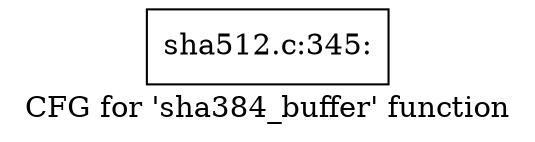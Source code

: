 digraph "CFG for 'sha384_buffer' function" {
	label="CFG for 'sha384_buffer' function";

	Node0xcd75eb0 [shape=record,label="{sha512.c:345:}"];
}
